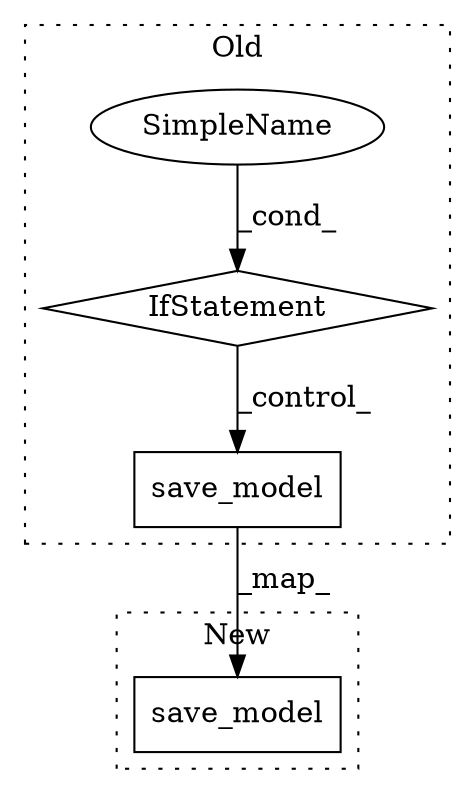 digraph G {
subgraph cluster0 {
1 [label="save_model" a="32" s="4613,4629" l="11,1" shape="box"];
3 [label="IfStatement" a="25" s="4569,4588" l="4,2" shape="diamond"];
4 [label="SimpleName" a="42" s="4573" l="15" shape="ellipse"];
label = "Old";
style="dotted";
}
subgraph cluster1 {
2 [label="save_model" a="32" s="5105,5121" l="11,1" shape="box"];
label = "New";
style="dotted";
}
1 -> 2 [label="_map_"];
3 -> 1 [label="_control_"];
4 -> 3 [label="_cond_"];
}